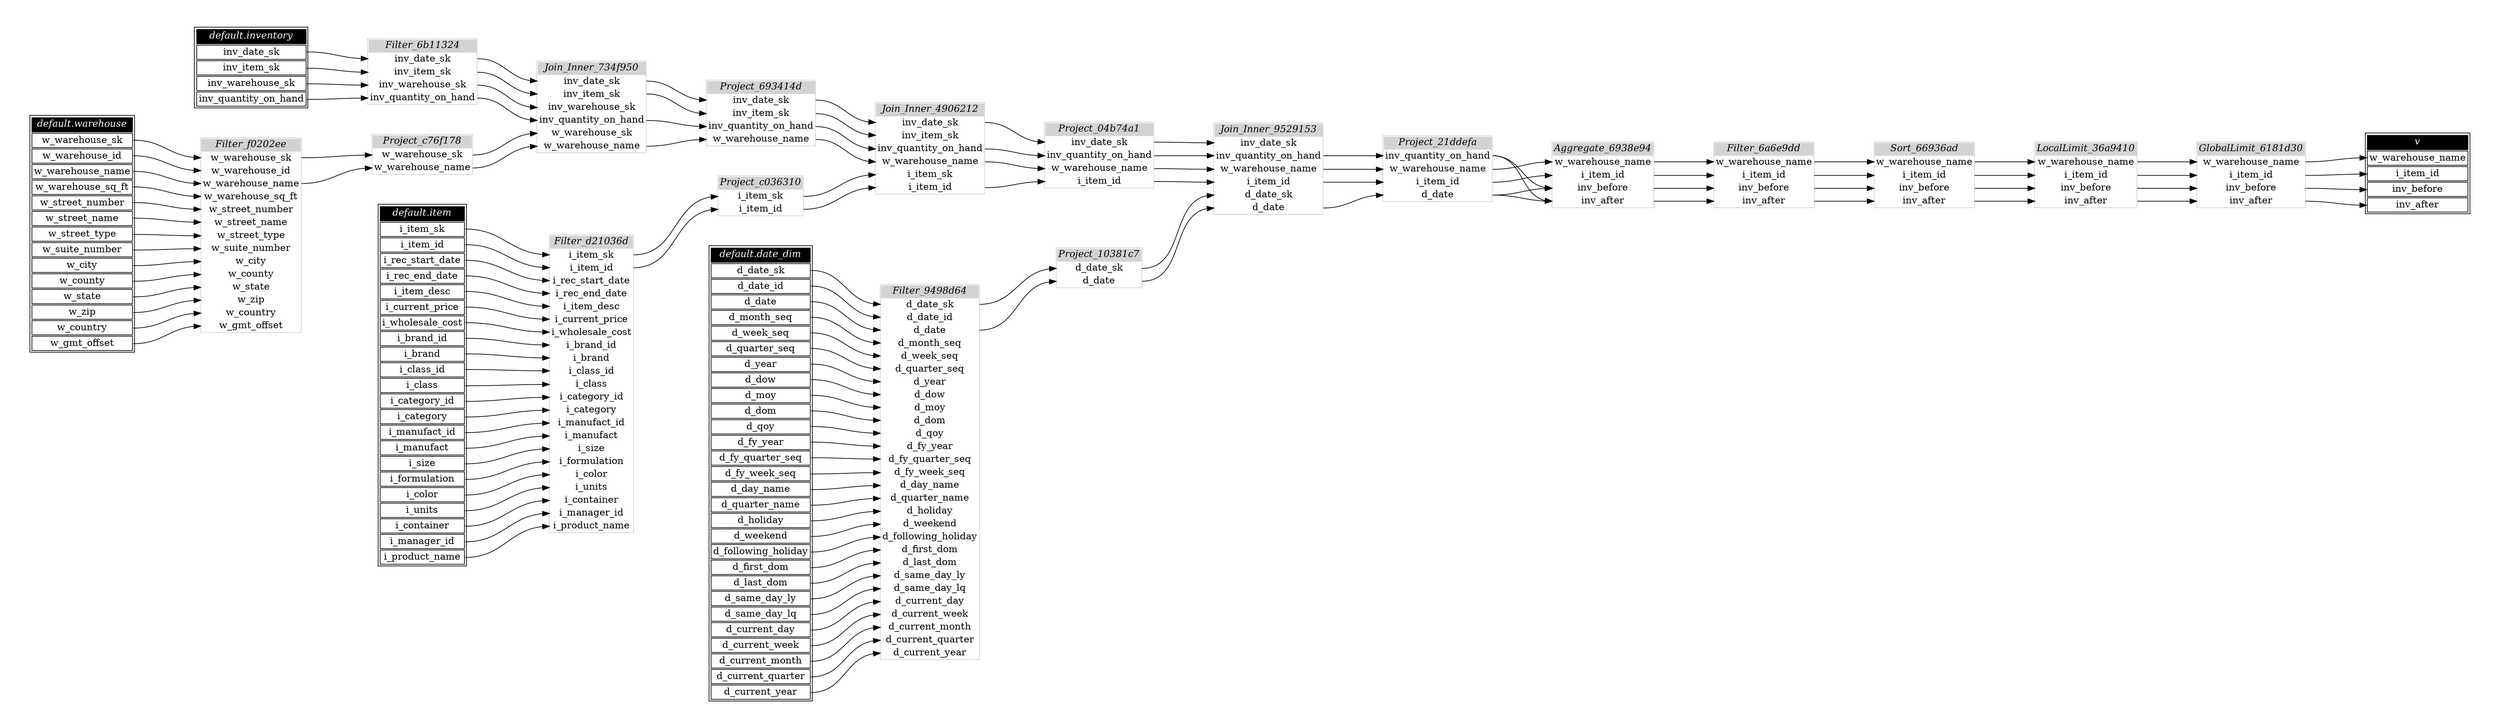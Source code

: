 // Automatically generated by TPCDSFlowTestSuite


digraph {
  graph [pad="0.5" nodesep="0.5" ranksep="1" fontname="Helvetica" rankdir=LR];
  node [shape=plaintext]

  
"Aggregate_6938e94" [label=<
<table color="lightgray" border="1" cellborder="0" cellspacing="0">
  <tr><td bgcolor="lightgray" port="nodeName"><i>Aggregate_6938e94</i></td></tr>
  <tr><td port="0">w_warehouse_name</td></tr>
<tr><td port="1">i_item_id</td></tr>
<tr><td port="2">inv_before</td></tr>
<tr><td port="3">inv_after</td></tr>
</table>>];
     

"Filter_6a6e9dd" [label=<
<table color="lightgray" border="1" cellborder="0" cellspacing="0">
  <tr><td bgcolor="lightgray" port="nodeName"><i>Filter_6a6e9dd</i></td></tr>
  <tr><td port="0">w_warehouse_name</td></tr>
<tr><td port="1">i_item_id</td></tr>
<tr><td port="2">inv_before</td></tr>
<tr><td port="3">inv_after</td></tr>
</table>>];
     

"Filter_6b11324" [label=<
<table color="lightgray" border="1" cellborder="0" cellspacing="0">
  <tr><td bgcolor="lightgray" port="nodeName"><i>Filter_6b11324</i></td></tr>
  <tr><td port="0">inv_date_sk</td></tr>
<tr><td port="1">inv_item_sk</td></tr>
<tr><td port="2">inv_warehouse_sk</td></tr>
<tr><td port="3">inv_quantity_on_hand</td></tr>
</table>>];
     

"Filter_9498d64" [label=<
<table color="lightgray" border="1" cellborder="0" cellspacing="0">
  <tr><td bgcolor="lightgray" port="nodeName"><i>Filter_9498d64</i></td></tr>
  <tr><td port="0">d_date_sk</td></tr>
<tr><td port="1">d_date_id</td></tr>
<tr><td port="2">d_date</td></tr>
<tr><td port="3">d_month_seq</td></tr>
<tr><td port="4">d_week_seq</td></tr>
<tr><td port="5">d_quarter_seq</td></tr>
<tr><td port="6">d_year</td></tr>
<tr><td port="7">d_dow</td></tr>
<tr><td port="8">d_moy</td></tr>
<tr><td port="9">d_dom</td></tr>
<tr><td port="10">d_qoy</td></tr>
<tr><td port="11">d_fy_year</td></tr>
<tr><td port="12">d_fy_quarter_seq</td></tr>
<tr><td port="13">d_fy_week_seq</td></tr>
<tr><td port="14">d_day_name</td></tr>
<tr><td port="15">d_quarter_name</td></tr>
<tr><td port="16">d_holiday</td></tr>
<tr><td port="17">d_weekend</td></tr>
<tr><td port="18">d_following_holiday</td></tr>
<tr><td port="19">d_first_dom</td></tr>
<tr><td port="20">d_last_dom</td></tr>
<tr><td port="21">d_same_day_ly</td></tr>
<tr><td port="22">d_same_day_lq</td></tr>
<tr><td port="23">d_current_day</td></tr>
<tr><td port="24">d_current_week</td></tr>
<tr><td port="25">d_current_month</td></tr>
<tr><td port="26">d_current_quarter</td></tr>
<tr><td port="27">d_current_year</td></tr>
</table>>];
     

"Filter_d21036d" [label=<
<table color="lightgray" border="1" cellborder="0" cellspacing="0">
  <tr><td bgcolor="lightgray" port="nodeName"><i>Filter_d21036d</i></td></tr>
  <tr><td port="0">i_item_sk</td></tr>
<tr><td port="1">i_item_id</td></tr>
<tr><td port="2">i_rec_start_date</td></tr>
<tr><td port="3">i_rec_end_date</td></tr>
<tr><td port="4">i_item_desc</td></tr>
<tr><td port="5">i_current_price</td></tr>
<tr><td port="6">i_wholesale_cost</td></tr>
<tr><td port="7">i_brand_id</td></tr>
<tr><td port="8">i_brand</td></tr>
<tr><td port="9">i_class_id</td></tr>
<tr><td port="10">i_class</td></tr>
<tr><td port="11">i_category_id</td></tr>
<tr><td port="12">i_category</td></tr>
<tr><td port="13">i_manufact_id</td></tr>
<tr><td port="14">i_manufact</td></tr>
<tr><td port="15">i_size</td></tr>
<tr><td port="16">i_formulation</td></tr>
<tr><td port="17">i_color</td></tr>
<tr><td port="18">i_units</td></tr>
<tr><td port="19">i_container</td></tr>
<tr><td port="20">i_manager_id</td></tr>
<tr><td port="21">i_product_name</td></tr>
</table>>];
     

"Filter_f0202ee" [label=<
<table color="lightgray" border="1" cellborder="0" cellspacing="0">
  <tr><td bgcolor="lightgray" port="nodeName"><i>Filter_f0202ee</i></td></tr>
  <tr><td port="0">w_warehouse_sk</td></tr>
<tr><td port="1">w_warehouse_id</td></tr>
<tr><td port="2">w_warehouse_name</td></tr>
<tr><td port="3">w_warehouse_sq_ft</td></tr>
<tr><td port="4">w_street_number</td></tr>
<tr><td port="5">w_street_name</td></tr>
<tr><td port="6">w_street_type</td></tr>
<tr><td port="7">w_suite_number</td></tr>
<tr><td port="8">w_city</td></tr>
<tr><td port="9">w_county</td></tr>
<tr><td port="10">w_state</td></tr>
<tr><td port="11">w_zip</td></tr>
<tr><td port="12">w_country</td></tr>
<tr><td port="13">w_gmt_offset</td></tr>
</table>>];
     

"GlobalLimit_6181d30" [label=<
<table color="lightgray" border="1" cellborder="0" cellspacing="0">
  <tr><td bgcolor="lightgray" port="nodeName"><i>GlobalLimit_6181d30</i></td></tr>
  <tr><td port="0">w_warehouse_name</td></tr>
<tr><td port="1">i_item_id</td></tr>
<tr><td port="2">inv_before</td></tr>
<tr><td port="3">inv_after</td></tr>
</table>>];
     

"Join_Inner_4906212" [label=<
<table color="lightgray" border="1" cellborder="0" cellspacing="0">
  <tr><td bgcolor="lightgray" port="nodeName"><i>Join_Inner_4906212</i></td></tr>
  <tr><td port="0">inv_date_sk</td></tr>
<tr><td port="1">inv_item_sk</td></tr>
<tr><td port="2">inv_quantity_on_hand</td></tr>
<tr><td port="3">w_warehouse_name</td></tr>
<tr><td port="4">i_item_sk</td></tr>
<tr><td port="5">i_item_id</td></tr>
</table>>];
     

"Join_Inner_734f950" [label=<
<table color="lightgray" border="1" cellborder="0" cellspacing="0">
  <tr><td bgcolor="lightgray" port="nodeName"><i>Join_Inner_734f950</i></td></tr>
  <tr><td port="0">inv_date_sk</td></tr>
<tr><td port="1">inv_item_sk</td></tr>
<tr><td port="2">inv_warehouse_sk</td></tr>
<tr><td port="3">inv_quantity_on_hand</td></tr>
<tr><td port="4">w_warehouse_sk</td></tr>
<tr><td port="5">w_warehouse_name</td></tr>
</table>>];
     

"Join_Inner_9529153" [label=<
<table color="lightgray" border="1" cellborder="0" cellspacing="0">
  <tr><td bgcolor="lightgray" port="nodeName"><i>Join_Inner_9529153</i></td></tr>
  <tr><td port="0">inv_date_sk</td></tr>
<tr><td port="1">inv_quantity_on_hand</td></tr>
<tr><td port="2">w_warehouse_name</td></tr>
<tr><td port="3">i_item_id</td></tr>
<tr><td port="4">d_date_sk</td></tr>
<tr><td port="5">d_date</td></tr>
</table>>];
     

"LocalLimit_36a9410" [label=<
<table color="lightgray" border="1" cellborder="0" cellspacing="0">
  <tr><td bgcolor="lightgray" port="nodeName"><i>LocalLimit_36a9410</i></td></tr>
  <tr><td port="0">w_warehouse_name</td></tr>
<tr><td port="1">i_item_id</td></tr>
<tr><td port="2">inv_before</td></tr>
<tr><td port="3">inv_after</td></tr>
</table>>];
     

"Project_04b74a1" [label=<
<table color="lightgray" border="1" cellborder="0" cellspacing="0">
  <tr><td bgcolor="lightgray" port="nodeName"><i>Project_04b74a1</i></td></tr>
  <tr><td port="0">inv_date_sk</td></tr>
<tr><td port="1">inv_quantity_on_hand</td></tr>
<tr><td port="2">w_warehouse_name</td></tr>
<tr><td port="3">i_item_id</td></tr>
</table>>];
     

"Project_10381c7" [label=<
<table color="lightgray" border="1" cellborder="0" cellspacing="0">
  <tr><td bgcolor="lightgray" port="nodeName"><i>Project_10381c7</i></td></tr>
  <tr><td port="0">d_date_sk</td></tr>
<tr><td port="1">d_date</td></tr>
</table>>];
     

"Project_21ddefa" [label=<
<table color="lightgray" border="1" cellborder="0" cellspacing="0">
  <tr><td bgcolor="lightgray" port="nodeName"><i>Project_21ddefa</i></td></tr>
  <tr><td port="0">inv_quantity_on_hand</td></tr>
<tr><td port="1">w_warehouse_name</td></tr>
<tr><td port="2">i_item_id</td></tr>
<tr><td port="3">d_date</td></tr>
</table>>];
     

"Project_693414d" [label=<
<table color="lightgray" border="1" cellborder="0" cellspacing="0">
  <tr><td bgcolor="lightgray" port="nodeName"><i>Project_693414d</i></td></tr>
  <tr><td port="0">inv_date_sk</td></tr>
<tr><td port="1">inv_item_sk</td></tr>
<tr><td port="2">inv_quantity_on_hand</td></tr>
<tr><td port="3">w_warehouse_name</td></tr>
</table>>];
     

"Project_c036310" [label=<
<table color="lightgray" border="1" cellborder="0" cellspacing="0">
  <tr><td bgcolor="lightgray" port="nodeName"><i>Project_c036310</i></td></tr>
  <tr><td port="0">i_item_sk</td></tr>
<tr><td port="1">i_item_id</td></tr>
</table>>];
     

"Project_c76f178" [label=<
<table color="lightgray" border="1" cellborder="0" cellspacing="0">
  <tr><td bgcolor="lightgray" port="nodeName"><i>Project_c76f178</i></td></tr>
  <tr><td port="0">w_warehouse_sk</td></tr>
<tr><td port="1">w_warehouse_name</td></tr>
</table>>];
     

"Sort_66936ad" [label=<
<table color="lightgray" border="1" cellborder="0" cellspacing="0">
  <tr><td bgcolor="lightgray" port="nodeName"><i>Sort_66936ad</i></td></tr>
  <tr><td port="0">w_warehouse_name</td></tr>
<tr><td port="1">i_item_id</td></tr>
<tr><td port="2">inv_before</td></tr>
<tr><td port="3">inv_after</td></tr>
</table>>];
     

"default.date_dim" [color="black" label=<
<table>
  <tr><td bgcolor="black" port="nodeName"><i><font color="white">default.date_dim</font></i></td></tr>
  <tr><td port="0">d_date_sk</td></tr>
<tr><td port="1">d_date_id</td></tr>
<tr><td port="2">d_date</td></tr>
<tr><td port="3">d_month_seq</td></tr>
<tr><td port="4">d_week_seq</td></tr>
<tr><td port="5">d_quarter_seq</td></tr>
<tr><td port="6">d_year</td></tr>
<tr><td port="7">d_dow</td></tr>
<tr><td port="8">d_moy</td></tr>
<tr><td port="9">d_dom</td></tr>
<tr><td port="10">d_qoy</td></tr>
<tr><td port="11">d_fy_year</td></tr>
<tr><td port="12">d_fy_quarter_seq</td></tr>
<tr><td port="13">d_fy_week_seq</td></tr>
<tr><td port="14">d_day_name</td></tr>
<tr><td port="15">d_quarter_name</td></tr>
<tr><td port="16">d_holiday</td></tr>
<tr><td port="17">d_weekend</td></tr>
<tr><td port="18">d_following_holiday</td></tr>
<tr><td port="19">d_first_dom</td></tr>
<tr><td port="20">d_last_dom</td></tr>
<tr><td port="21">d_same_day_ly</td></tr>
<tr><td port="22">d_same_day_lq</td></tr>
<tr><td port="23">d_current_day</td></tr>
<tr><td port="24">d_current_week</td></tr>
<tr><td port="25">d_current_month</td></tr>
<tr><td port="26">d_current_quarter</td></tr>
<tr><td port="27">d_current_year</td></tr>
</table>>];
     

"default.inventory" [color="black" label=<
<table>
  <tr><td bgcolor="black" port="nodeName"><i><font color="white">default.inventory</font></i></td></tr>
  <tr><td port="0">inv_date_sk</td></tr>
<tr><td port="1">inv_item_sk</td></tr>
<tr><td port="2">inv_warehouse_sk</td></tr>
<tr><td port="3">inv_quantity_on_hand</td></tr>
</table>>];
     

"default.item" [color="black" label=<
<table>
  <tr><td bgcolor="black" port="nodeName"><i><font color="white">default.item</font></i></td></tr>
  <tr><td port="0">i_item_sk</td></tr>
<tr><td port="1">i_item_id</td></tr>
<tr><td port="2">i_rec_start_date</td></tr>
<tr><td port="3">i_rec_end_date</td></tr>
<tr><td port="4">i_item_desc</td></tr>
<tr><td port="5">i_current_price</td></tr>
<tr><td port="6">i_wholesale_cost</td></tr>
<tr><td port="7">i_brand_id</td></tr>
<tr><td port="8">i_brand</td></tr>
<tr><td port="9">i_class_id</td></tr>
<tr><td port="10">i_class</td></tr>
<tr><td port="11">i_category_id</td></tr>
<tr><td port="12">i_category</td></tr>
<tr><td port="13">i_manufact_id</td></tr>
<tr><td port="14">i_manufact</td></tr>
<tr><td port="15">i_size</td></tr>
<tr><td port="16">i_formulation</td></tr>
<tr><td port="17">i_color</td></tr>
<tr><td port="18">i_units</td></tr>
<tr><td port="19">i_container</td></tr>
<tr><td port="20">i_manager_id</td></tr>
<tr><td port="21">i_product_name</td></tr>
</table>>];
     

"default.warehouse" [color="black" label=<
<table>
  <tr><td bgcolor="black" port="nodeName"><i><font color="white">default.warehouse</font></i></td></tr>
  <tr><td port="0">w_warehouse_sk</td></tr>
<tr><td port="1">w_warehouse_id</td></tr>
<tr><td port="2">w_warehouse_name</td></tr>
<tr><td port="3">w_warehouse_sq_ft</td></tr>
<tr><td port="4">w_street_number</td></tr>
<tr><td port="5">w_street_name</td></tr>
<tr><td port="6">w_street_type</td></tr>
<tr><td port="7">w_suite_number</td></tr>
<tr><td port="8">w_city</td></tr>
<tr><td port="9">w_county</td></tr>
<tr><td port="10">w_state</td></tr>
<tr><td port="11">w_zip</td></tr>
<tr><td port="12">w_country</td></tr>
<tr><td port="13">w_gmt_offset</td></tr>
</table>>];
     

"v" [color="black" label=<
<table>
  <tr><td bgcolor="black" port="nodeName"><i><font color="white">v</font></i></td></tr>
  <tr><td port="0">w_warehouse_name</td></tr>
<tr><td port="1">i_item_id</td></tr>
<tr><td port="2">inv_before</td></tr>
<tr><td port="3">inv_after</td></tr>
</table>>];
     
  "Aggregate_6938e94":0 -> "Filter_6a6e9dd":0;
"Aggregate_6938e94":1 -> "Filter_6a6e9dd":1;
"Aggregate_6938e94":2 -> "Filter_6a6e9dd":2;
"Aggregate_6938e94":3 -> "Filter_6a6e9dd":3;
"Filter_6a6e9dd":0 -> "Sort_66936ad":0;
"Filter_6a6e9dd":1 -> "Sort_66936ad":1;
"Filter_6a6e9dd":2 -> "Sort_66936ad":2;
"Filter_6a6e9dd":3 -> "Sort_66936ad":3;
"Filter_6b11324":0 -> "Join_Inner_734f950":0;
"Filter_6b11324":1 -> "Join_Inner_734f950":1;
"Filter_6b11324":2 -> "Join_Inner_734f950":2;
"Filter_6b11324":3 -> "Join_Inner_734f950":3;
"Filter_9498d64":0 -> "Project_10381c7":0;
"Filter_9498d64":2 -> "Project_10381c7":1;
"Filter_d21036d":0 -> "Project_c036310":0;
"Filter_d21036d":1 -> "Project_c036310":1;
"Filter_f0202ee":0 -> "Project_c76f178":0;
"Filter_f0202ee":2 -> "Project_c76f178":1;
"GlobalLimit_6181d30":0 -> "v":0;
"GlobalLimit_6181d30":1 -> "v":1;
"GlobalLimit_6181d30":2 -> "v":2;
"GlobalLimit_6181d30":3 -> "v":3;
"Join_Inner_4906212":0 -> "Project_04b74a1":0;
"Join_Inner_4906212":2 -> "Project_04b74a1":1;
"Join_Inner_4906212":3 -> "Project_04b74a1":2;
"Join_Inner_4906212":5 -> "Project_04b74a1":3;
"Join_Inner_734f950":0 -> "Project_693414d":0;
"Join_Inner_734f950":1 -> "Project_693414d":1;
"Join_Inner_734f950":3 -> "Project_693414d":2;
"Join_Inner_734f950":5 -> "Project_693414d":3;
"Join_Inner_9529153":1 -> "Project_21ddefa":0;
"Join_Inner_9529153":2 -> "Project_21ddefa":1;
"Join_Inner_9529153":3 -> "Project_21ddefa":2;
"Join_Inner_9529153":5 -> "Project_21ddefa":3;
"LocalLimit_36a9410":0 -> "GlobalLimit_6181d30":0;
"LocalLimit_36a9410":1 -> "GlobalLimit_6181d30":1;
"LocalLimit_36a9410":2 -> "GlobalLimit_6181d30":2;
"LocalLimit_36a9410":3 -> "GlobalLimit_6181d30":3;
"Project_04b74a1":0 -> "Join_Inner_9529153":0;
"Project_04b74a1":1 -> "Join_Inner_9529153":1;
"Project_04b74a1":2 -> "Join_Inner_9529153":2;
"Project_04b74a1":3 -> "Join_Inner_9529153":3;
"Project_10381c7":0 -> "Join_Inner_9529153":4;
"Project_10381c7":1 -> "Join_Inner_9529153":5;
"Project_21ddefa":0 -> "Aggregate_6938e94":2;
"Project_21ddefa":0 -> "Aggregate_6938e94":3;
"Project_21ddefa":1 -> "Aggregate_6938e94":0;
"Project_21ddefa":2 -> "Aggregate_6938e94":1;
"Project_21ddefa":3 -> "Aggregate_6938e94":2;
"Project_21ddefa":3 -> "Aggregate_6938e94":3;
"Project_693414d":0 -> "Join_Inner_4906212":0;
"Project_693414d":1 -> "Join_Inner_4906212":1;
"Project_693414d":2 -> "Join_Inner_4906212":2;
"Project_693414d":3 -> "Join_Inner_4906212":3;
"Project_c036310":0 -> "Join_Inner_4906212":4;
"Project_c036310":1 -> "Join_Inner_4906212":5;
"Project_c76f178":0 -> "Join_Inner_734f950":4;
"Project_c76f178":1 -> "Join_Inner_734f950":5;
"Sort_66936ad":0 -> "LocalLimit_36a9410":0;
"Sort_66936ad":1 -> "LocalLimit_36a9410":1;
"Sort_66936ad":2 -> "LocalLimit_36a9410":2;
"Sort_66936ad":3 -> "LocalLimit_36a9410":3;
"default.date_dim":0 -> "Filter_9498d64":0;
"default.date_dim":1 -> "Filter_9498d64":1;
"default.date_dim":10 -> "Filter_9498d64":10;
"default.date_dim":11 -> "Filter_9498d64":11;
"default.date_dim":12 -> "Filter_9498d64":12;
"default.date_dim":13 -> "Filter_9498d64":13;
"default.date_dim":14 -> "Filter_9498d64":14;
"default.date_dim":15 -> "Filter_9498d64":15;
"default.date_dim":16 -> "Filter_9498d64":16;
"default.date_dim":17 -> "Filter_9498d64":17;
"default.date_dim":18 -> "Filter_9498d64":18;
"default.date_dim":19 -> "Filter_9498d64":19;
"default.date_dim":2 -> "Filter_9498d64":2;
"default.date_dim":20 -> "Filter_9498d64":20;
"default.date_dim":21 -> "Filter_9498d64":21;
"default.date_dim":22 -> "Filter_9498d64":22;
"default.date_dim":23 -> "Filter_9498d64":23;
"default.date_dim":24 -> "Filter_9498d64":24;
"default.date_dim":25 -> "Filter_9498d64":25;
"default.date_dim":26 -> "Filter_9498d64":26;
"default.date_dim":27 -> "Filter_9498d64":27;
"default.date_dim":3 -> "Filter_9498d64":3;
"default.date_dim":4 -> "Filter_9498d64":4;
"default.date_dim":5 -> "Filter_9498d64":5;
"default.date_dim":6 -> "Filter_9498d64":6;
"default.date_dim":7 -> "Filter_9498d64":7;
"default.date_dim":8 -> "Filter_9498d64":8;
"default.date_dim":9 -> "Filter_9498d64":9;
"default.inventory":0 -> "Filter_6b11324":0;
"default.inventory":1 -> "Filter_6b11324":1;
"default.inventory":2 -> "Filter_6b11324":2;
"default.inventory":3 -> "Filter_6b11324":3;
"default.item":0 -> "Filter_d21036d":0;
"default.item":1 -> "Filter_d21036d":1;
"default.item":10 -> "Filter_d21036d":10;
"default.item":11 -> "Filter_d21036d":11;
"default.item":12 -> "Filter_d21036d":12;
"default.item":13 -> "Filter_d21036d":13;
"default.item":14 -> "Filter_d21036d":14;
"default.item":15 -> "Filter_d21036d":15;
"default.item":16 -> "Filter_d21036d":16;
"default.item":17 -> "Filter_d21036d":17;
"default.item":18 -> "Filter_d21036d":18;
"default.item":19 -> "Filter_d21036d":19;
"default.item":2 -> "Filter_d21036d":2;
"default.item":20 -> "Filter_d21036d":20;
"default.item":21 -> "Filter_d21036d":21;
"default.item":3 -> "Filter_d21036d":3;
"default.item":4 -> "Filter_d21036d":4;
"default.item":5 -> "Filter_d21036d":5;
"default.item":6 -> "Filter_d21036d":6;
"default.item":7 -> "Filter_d21036d":7;
"default.item":8 -> "Filter_d21036d":8;
"default.item":9 -> "Filter_d21036d":9;
"default.warehouse":0 -> "Filter_f0202ee":0;
"default.warehouse":1 -> "Filter_f0202ee":1;
"default.warehouse":10 -> "Filter_f0202ee":10;
"default.warehouse":11 -> "Filter_f0202ee":11;
"default.warehouse":12 -> "Filter_f0202ee":12;
"default.warehouse":13 -> "Filter_f0202ee":13;
"default.warehouse":2 -> "Filter_f0202ee":2;
"default.warehouse":3 -> "Filter_f0202ee":3;
"default.warehouse":4 -> "Filter_f0202ee":4;
"default.warehouse":5 -> "Filter_f0202ee":5;
"default.warehouse":6 -> "Filter_f0202ee":6;
"default.warehouse":7 -> "Filter_f0202ee":7;
"default.warehouse":8 -> "Filter_f0202ee":8;
"default.warehouse":9 -> "Filter_f0202ee":9;
}
       